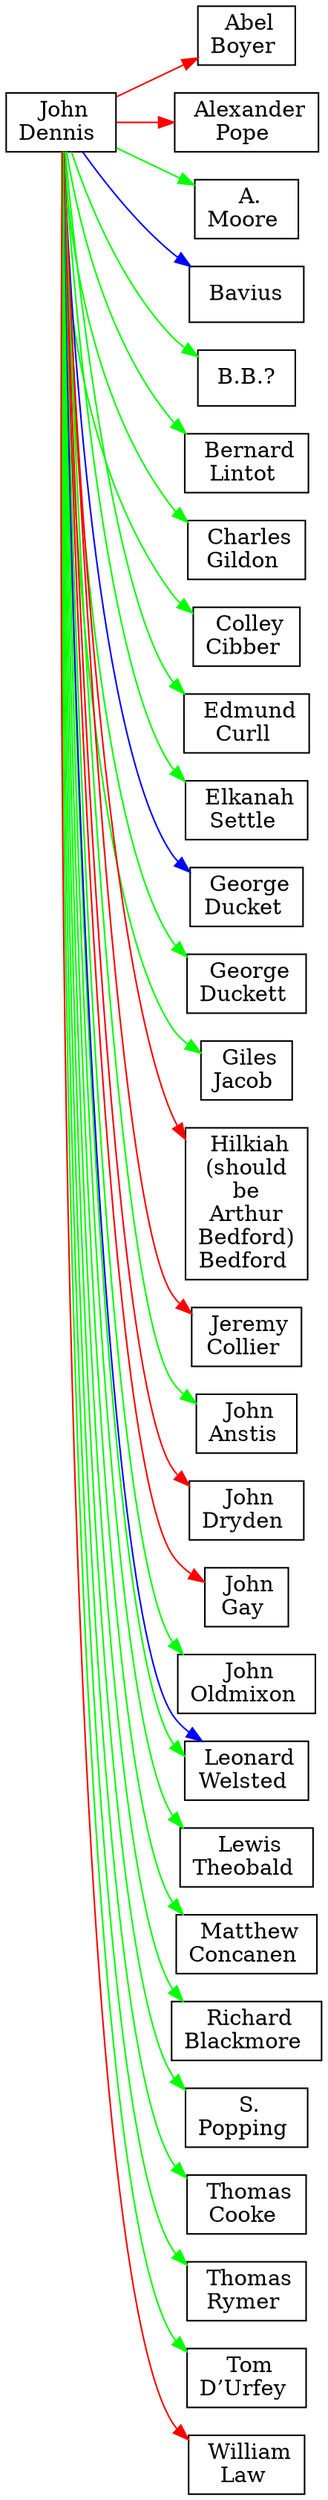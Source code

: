 digraph G {
rankdir=LR
node [shape=rect]
ABEL_BOYER [label=< Abel<br/>Boyer >]
ALEXANDER_POPE [label=< Alexander<br/>Pope >]
A_MOORE [label=< A.<br/>Moore >]
BAVIUS [label=< Bavius >]
BB [label=< B.B.? >]
BERNARD_LINTOT [label=< Bernard<br/>Lintot >]
CHARLES_GILDON [label=< Charles<br/>Gildon >]
COLLEY_CIBBER [label=< Colley<br/>Cibber >]
EDMUND_CURLL [label=< Edmund<br/>Curll >]
ELKANAH_SETTLE [label=< Elkanah<br/>Settle >]
GEORGE_DUCKET [label=< George<br/>Ducket >]
GEORGE_DUCKETT [label=< George<br/>Duckett >]
GILES_JACOB [label=< Giles<br/>Jacob >]
HILKIAH_SHOULD_BE_ARTHUR_BEDFORD_BEDFORD [label=< Hilkiah<br/>(should<br/>be<br/>Arthur<br/>Bedford)<br/>Bedford >]
JEREMY_COLLIER [label=< Jeremy<br/>Collier >]
JOHN_ANSTIS [label=< John<br/>Anstis >]
JOHN_DENNIS [label=< John<br/>Dennis >]
JOHN_DRYDEN [label=< John<br/>Dryden >]
JOHN_GAY [label=< John<br/>Gay >]
JOHN_OLDMIXON [label=< John<br/>Oldmixon >]
LEONARD_WELSTED [label=< Leonard<br/>Welsted >]
LEWIS_THEOBALD [label=< Lewis<br/>Theobald >]
MATTHEW_CONCANEN [label=< Matthew<br/>Concanen >]
RICHARD_BLACKMORE [label=< Richard<br/>Blackmore >]
S_POPPING [label=< S.<br/>Popping >]
THOMAS_COOKE [label=< Thomas<br/>Cooke >]
THOMAS_RYMER [label=< Thomas<br/>Rymer >]
TOM_DURFEY [label=< Tom<br/>D’Urfey >]
WILLIAM_LAW [label=< William<br/>Law >]
JOHN_DENNIS -> ABEL_BOYER [color=red weight=1]
JOHN_DENNIS -> ALEXANDER_POPE [color=red weight=3364]
JOHN_DENNIS -> A_MOORE [color=green weight=1]
JOHN_DENNIS -> BAVIUS [color=blue weight=1]
JOHN_DENNIS -> BB [color=green weight=1]
JOHN_DENNIS -> BERNARD_LINTOT [color=green weight=4]
JOHN_DENNIS -> CHARLES_GILDON [color=green weight=25]
JOHN_DENNIS -> COLLEY_CIBBER [color=green weight=4]
JOHN_DENNIS -> EDMUND_CURLL [color=green weight=9]
JOHN_DENNIS -> ELKANAH_SETTLE [color=green weight=1]
JOHN_DENNIS -> GEORGE_DUCKET [color=blue weight=1]
JOHN_DENNIS -> GEORGE_DUCKETT [color=green weight=1]
JOHN_DENNIS -> GILES_JACOB [color=green weight=9]
JOHN_DENNIS -> HILKIAH_SHOULD_BE_ARTHUR_BEDFORD_BEDFORD [color=red weight=1]
JOHN_DENNIS -> JEREMY_COLLIER [color=red weight=1]
JOHN_DENNIS -> JOHN_ANSTIS [color=green weight=1]
JOHN_DENNIS -> JOHN_DRYDEN [color=red weight=4]
JOHN_DENNIS -> JOHN_GAY [color=red weight=1]
JOHN_DENNIS -> JOHN_OLDMIXON [color=green weight=4]
JOHN_DENNIS -> LEONARD_WELSTED [color=green weight=1]
JOHN_DENNIS -> LEONARD_WELSTED [color=blue weight=1]
JOHN_DENNIS -> LEWIS_THEOBALD [color=green weight=25]
JOHN_DENNIS -> MATTHEW_CONCANEN [color=green weight=1]
JOHN_DENNIS -> RICHARD_BLACKMORE [color=green weight=16]
JOHN_DENNIS -> S_POPPING [color=green weight=1]
JOHN_DENNIS -> THOMAS_COOKE [color=green weight=1]
JOHN_DENNIS -> THOMAS_RYMER [color=green weight=1]
JOHN_DENNIS -> TOM_DURFEY [color=green weight=4]
JOHN_DENNIS -> WILLIAM_LAW [color=red weight=16]
}